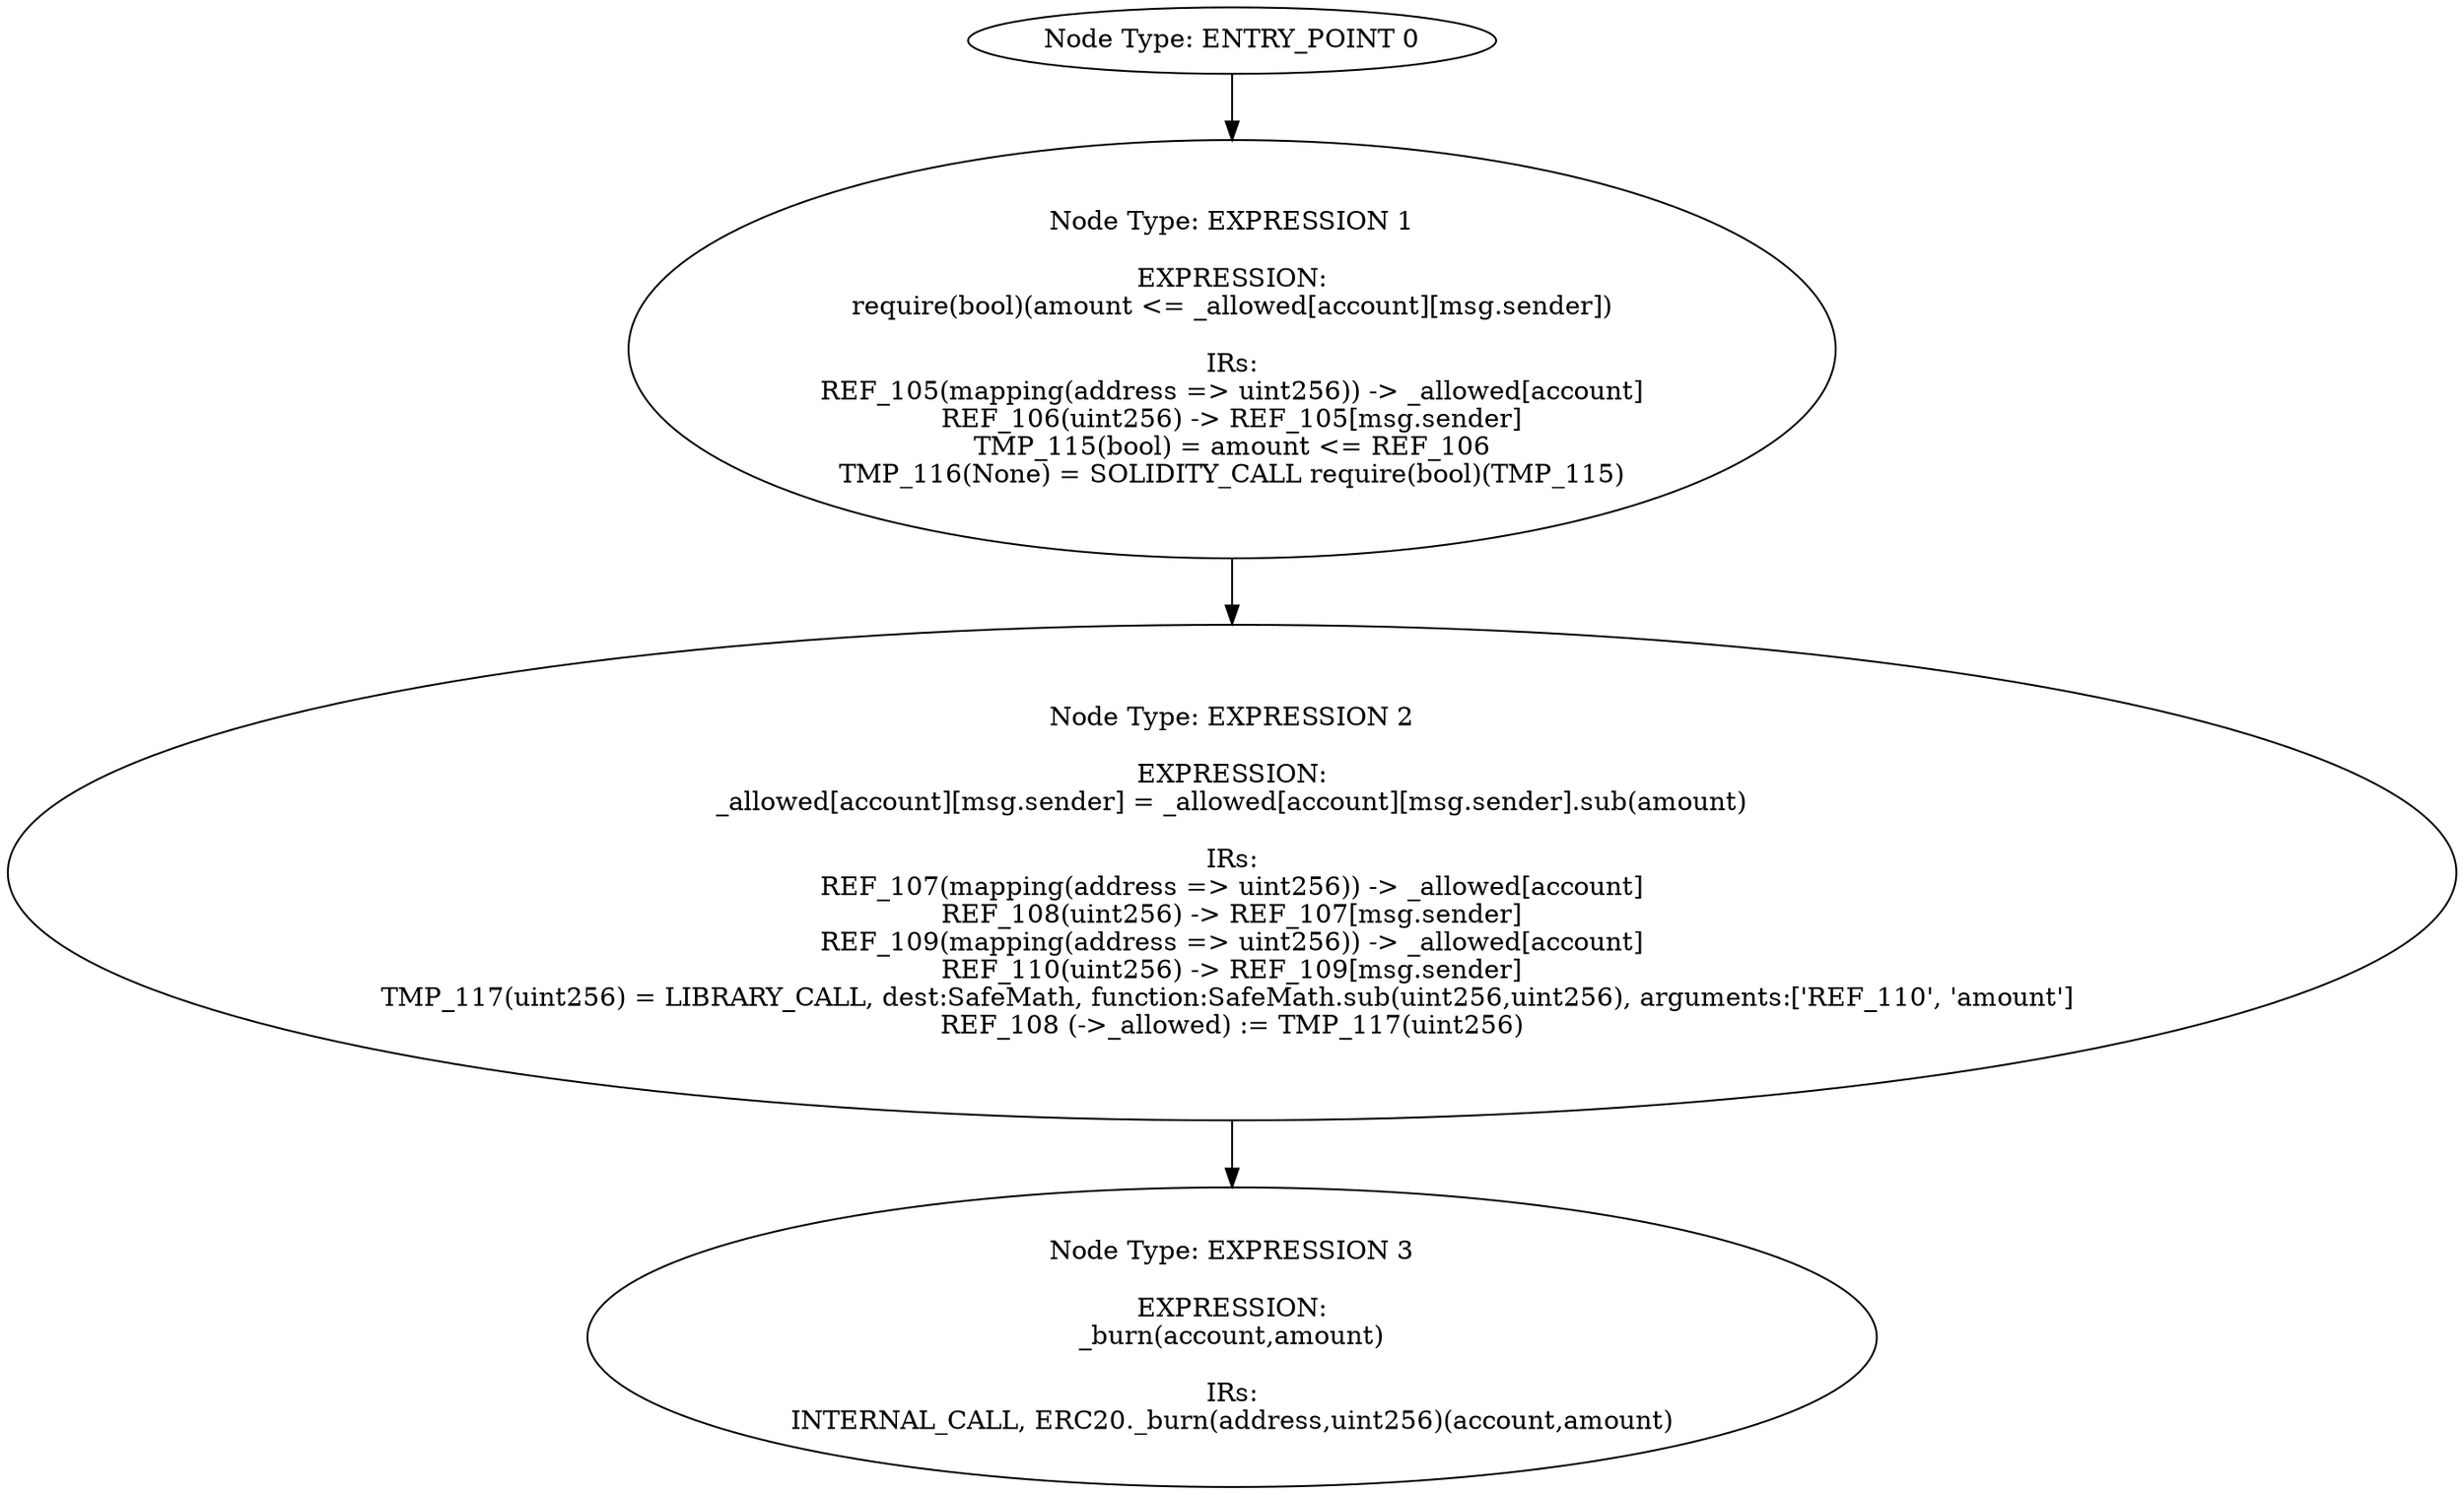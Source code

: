 digraph{
0[label="Node Type: ENTRY_POINT 0
"];
0->1;
1[label="Node Type: EXPRESSION 1

EXPRESSION:
require(bool)(amount <= _allowed[account][msg.sender])

IRs:
REF_105(mapping(address => uint256)) -> _allowed[account]
REF_106(uint256) -> REF_105[msg.sender]
TMP_115(bool) = amount <= REF_106
TMP_116(None) = SOLIDITY_CALL require(bool)(TMP_115)"];
1->2;
2[label="Node Type: EXPRESSION 2

EXPRESSION:
_allowed[account][msg.sender] = _allowed[account][msg.sender].sub(amount)

IRs:
REF_107(mapping(address => uint256)) -> _allowed[account]
REF_108(uint256) -> REF_107[msg.sender]
REF_109(mapping(address => uint256)) -> _allowed[account]
REF_110(uint256) -> REF_109[msg.sender]
TMP_117(uint256) = LIBRARY_CALL, dest:SafeMath, function:SafeMath.sub(uint256,uint256), arguments:['REF_110', 'amount'] 
REF_108 (->_allowed) := TMP_117(uint256)"];
2->3;
3[label="Node Type: EXPRESSION 3

EXPRESSION:
_burn(account,amount)

IRs:
INTERNAL_CALL, ERC20._burn(address,uint256)(account,amount)"];
}
